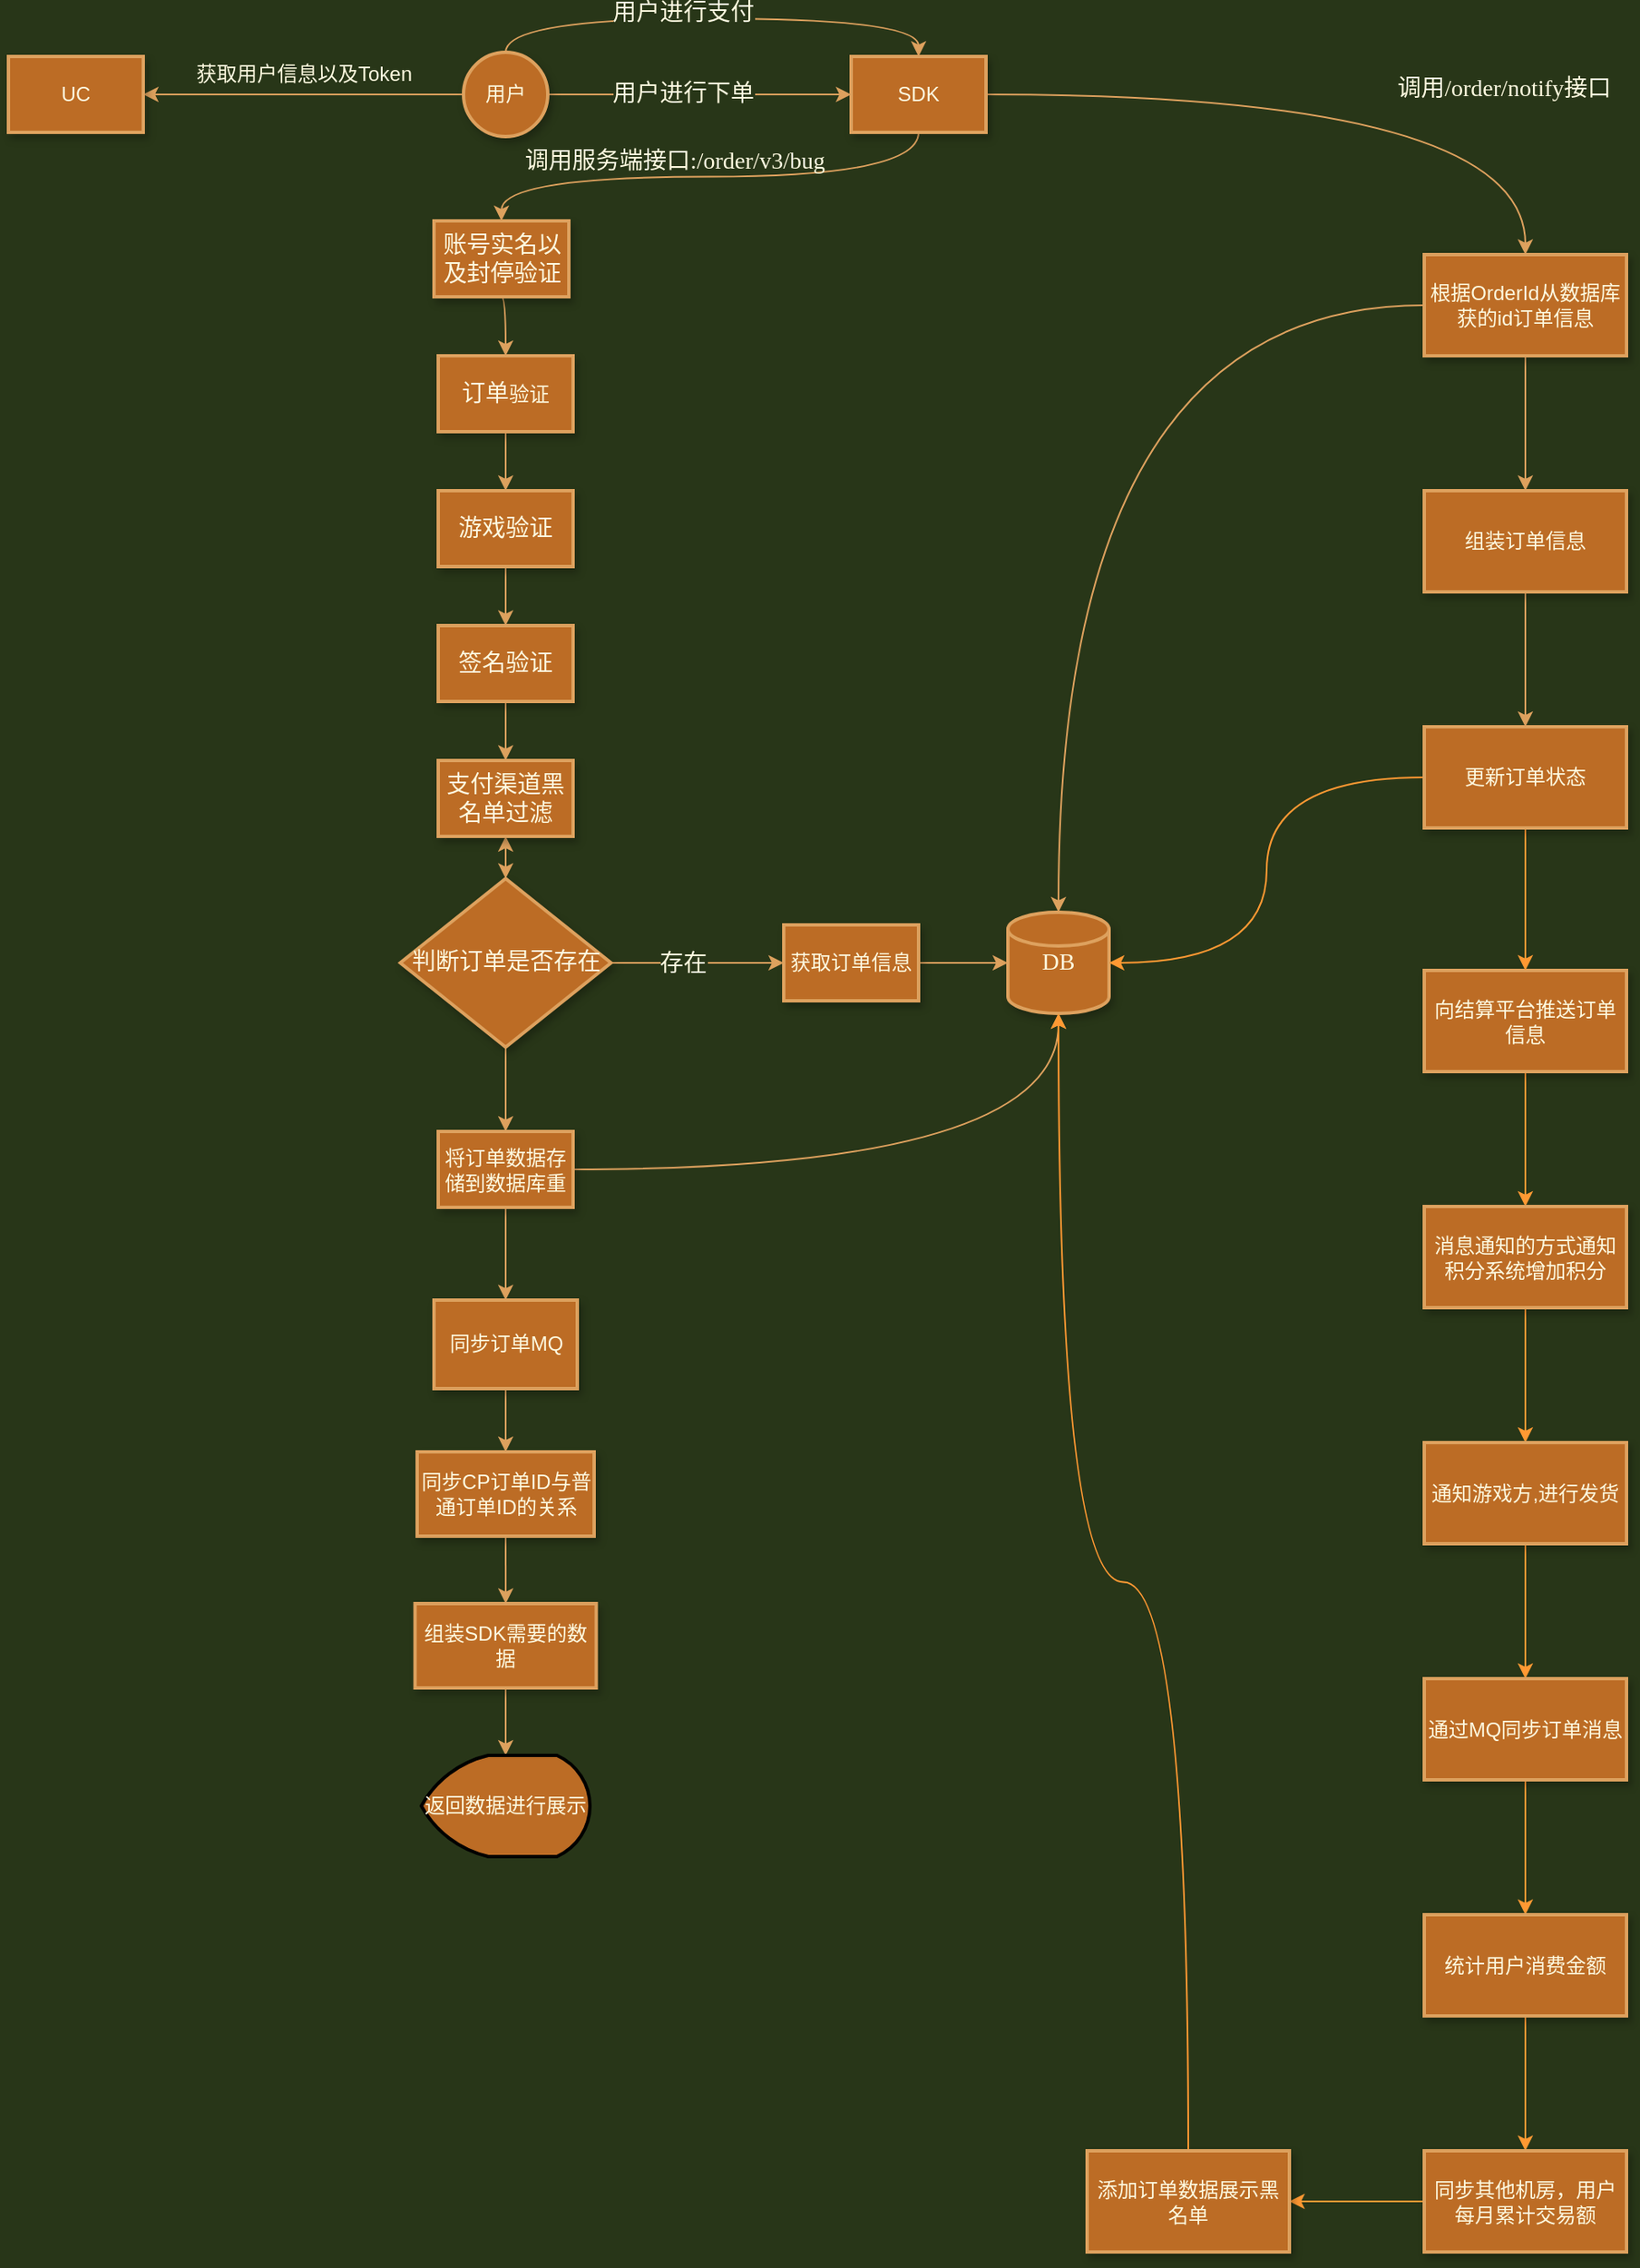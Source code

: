 <mxfile version="17.4.4" type="github">
  <diagram name="Page-1" id="c7558073-3199-34d8-9f00-42111426c3f3">
    <mxGraphModel dx="2246" dy="2002" grid="1" gridSize="10" guides="1" tooltips="1" connect="1" arrows="1" fold="1" page="1" pageScale="1" pageWidth="826" pageHeight="1169" background="#283618" math="0" shadow="0">
      <root>
        <mxCell id="0" />
        <mxCell id="1" parent="0" />
        <mxCell id="kMCAit-QFaL6pi6tvJZl-2" style="edgeStyle=orthogonalEdgeStyle;rounded=0;orthogonalLoop=1;jettySize=auto;html=1;curved=1;strokeColor=#DDA15E;fontColor=#FEFAE0;labelBackgroundColor=#283618;" edge="1" parent="1" source="Xh-UrtxgTZ_Xhu0wJ2Pf-98" target="kMCAit-QFaL6pi6tvJZl-1">
          <mxGeometry relative="1" as="geometry" />
        </mxCell>
        <mxCell id="kMCAit-QFaL6pi6tvJZl-7" style="edgeStyle=orthogonalEdgeStyle;rounded=0;orthogonalLoop=1;jettySize=auto;html=1;exitX=1;exitY=0.5;exitDx=0;exitDy=0;exitPerimeter=0;entryX=0;entryY=0.5;entryDx=0;entryDy=0;curved=1;strokeColor=#DDA15E;fontColor=#FEFAE0;labelBackgroundColor=#283618;" edge="1" parent="1" source="Xh-UrtxgTZ_Xhu0wJ2Pf-98" target="kMCAit-QFaL6pi6tvJZl-5">
          <mxGeometry relative="1" as="geometry" />
        </mxCell>
        <mxCell id="kMCAit-QFaL6pi6tvJZl-8" value="&lt;font face=&quot;Georgia&quot; style=&quot;font-size: 14px&quot;&gt;用户进行下单&lt;/font&gt;" style="edgeLabel;html=1;align=center;verticalAlign=middle;resizable=0;points=[];fontColor=#FEFAE0;labelBackgroundColor=#283618;rounded=0;" vertex="1" connectable="0" parent="kMCAit-QFaL6pi6tvJZl-7">
          <mxGeometry x="-0.356" relative="1" as="geometry">
            <mxPoint x="22" as="offset" />
          </mxGeometry>
        </mxCell>
        <mxCell id="kMCAit-QFaL6pi6tvJZl-59" style="edgeStyle=orthogonalEdgeStyle;rounded=0;orthogonalLoop=1;jettySize=auto;html=1;exitX=0.5;exitY=0;exitDx=0;exitDy=0;exitPerimeter=0;entryX=0.5;entryY=0;entryDx=0;entryDy=0;fontFamily=Georgia;fontSize=14;curved=1;strokeColor=#DDA15E;fontColor=#FEFAE0;labelBackgroundColor=#283618;" edge="1" parent="1" source="Xh-UrtxgTZ_Xhu0wJ2Pf-98" target="kMCAit-QFaL6pi6tvJZl-5">
          <mxGeometry relative="1" as="geometry" />
        </mxCell>
        <mxCell id="kMCAit-QFaL6pi6tvJZl-60" value="用户进行支付" style="edgeLabel;html=1;align=center;verticalAlign=middle;resizable=0;points=[];fontSize=14;fontFamily=Georgia;fontColor=#FEFAE0;labelBackgroundColor=#283618;rounded=0;" vertex="1" connectable="0" parent="kMCAit-QFaL6pi6tvJZl-59">
          <mxGeometry x="-0.235" y="3" relative="1" as="geometry">
            <mxPoint x="15" as="offset" />
          </mxGeometry>
        </mxCell>
        <mxCell id="Xh-UrtxgTZ_Xhu0wJ2Pf-98" value="用户" style="strokeWidth=2;html=1;shape=mxgraph.flowchart.start_2;whiteSpace=wrap;shadow=1;fillColor=#BC6C25;strokeColor=#DDA15E;fontColor=#FEFAE0;rounded=0;" parent="1" vertex="1">
          <mxGeometry x="90" y="10" width="50" height="50" as="geometry" />
        </mxCell>
        <mxCell id="kMCAit-QFaL6pi6tvJZl-1" value="UC" style="rounded=0;whiteSpace=wrap;html=1;absoluteArcSize=1;arcSize=14;strokeWidth=2;shadow=1;fillColor=#BC6C25;strokeColor=#DDA15E;fontColor=#FEFAE0;" vertex="1" parent="1">
          <mxGeometry x="-180" y="12.5" width="80" height="45" as="geometry" />
        </mxCell>
        <mxCell id="kMCAit-QFaL6pi6tvJZl-65" style="edgeStyle=orthogonalEdgeStyle;rounded=0;orthogonalLoop=1;jettySize=auto;html=1;exitX=0.5;exitY=1;exitDx=0;exitDy=0;entryX=0.5;entryY=0;entryDx=0;entryDy=0;fontFamily=Georgia;fontSize=14;curved=1;strokeColor=#DDA15E;fontColor=#FEFAE0;labelBackgroundColor=#283618;" edge="1" parent="1" source="kMCAit-QFaL6pi6tvJZl-5" target="kMCAit-QFaL6pi6tvJZl-12">
          <mxGeometry relative="1" as="geometry" />
        </mxCell>
        <mxCell id="kMCAit-QFaL6pi6tvJZl-66" style="edgeStyle=orthogonalEdgeStyle;rounded=0;orthogonalLoop=1;jettySize=auto;html=1;exitX=1;exitY=0.5;exitDx=0;exitDy=0;fontFamily=Georgia;fontSize=14;curved=1;strokeColor=#DDA15E;fontColor=#FEFAE0;labelBackgroundColor=#283618;" edge="1" parent="1" source="kMCAit-QFaL6pi6tvJZl-5" target="kMCAit-QFaL6pi6tvJZl-61">
          <mxGeometry relative="1" as="geometry" />
        </mxCell>
        <mxCell id="kMCAit-QFaL6pi6tvJZl-67" value="调用/order/notify接口" style="edgeLabel;html=1;align=center;verticalAlign=middle;resizable=0;points=[];fontSize=14;fontFamily=Georgia;fontColor=#FEFAE0;labelBackgroundColor=#283618;rounded=0;" vertex="1" connectable="0" parent="kMCAit-QFaL6pi6tvJZl-66">
          <mxGeometry x="0.476" y="3" relative="1" as="geometry">
            <mxPoint as="offset" />
          </mxGeometry>
        </mxCell>
        <mxCell id="kMCAit-QFaL6pi6tvJZl-5" value="SDK" style="rounded=0;whiteSpace=wrap;html=1;absoluteArcSize=1;arcSize=14;strokeWidth=2;shadow=1;fillColor=#BC6C25;strokeColor=#DDA15E;fontColor=#FEFAE0;" vertex="1" parent="1">
          <mxGeometry x="320" y="12.5" width="80" height="45" as="geometry" />
        </mxCell>
        <mxCell id="kMCAit-QFaL6pi6tvJZl-30" style="edgeStyle=orthogonalEdgeStyle;rounded=0;orthogonalLoop=1;jettySize=auto;html=1;exitX=0.5;exitY=1;exitDx=0;exitDy=0;entryX=0.5;entryY=0;entryDx=0;entryDy=0;fontFamily=Georgia;fontSize=14;curved=1;strokeColor=#DDA15E;fontColor=#FEFAE0;labelBackgroundColor=#283618;" edge="1" parent="1" source="kMCAit-QFaL6pi6tvJZl-14" target="kMCAit-QFaL6pi6tvJZl-17">
          <mxGeometry relative="1" as="geometry" />
        </mxCell>
        <mxCell id="kMCAit-QFaL6pi6tvJZl-14" value="&lt;font style=&quot;font-size: 14px&quot; face=&quot;Georgia&quot;&gt;订单&lt;/font&gt;验证" style="rounded=0;whiteSpace=wrap;html=1;absoluteArcSize=1;arcSize=14;strokeWidth=2;shadow=1;fillColor=#BC6C25;strokeColor=#DDA15E;fontColor=#FEFAE0;" vertex="1" parent="1">
          <mxGeometry x="75" y="190" width="80" height="45" as="geometry" />
        </mxCell>
        <mxCell id="kMCAit-QFaL6pi6tvJZl-31" style="edgeStyle=orthogonalEdgeStyle;rounded=0;orthogonalLoop=1;jettySize=auto;html=1;exitX=0.5;exitY=1;exitDx=0;exitDy=0;fontFamily=Georgia;fontSize=14;curved=1;strokeColor=#DDA15E;fontColor=#FEFAE0;labelBackgroundColor=#283618;" edge="1" parent="1" source="kMCAit-QFaL6pi6tvJZl-17" target="kMCAit-QFaL6pi6tvJZl-19">
          <mxGeometry relative="1" as="geometry" />
        </mxCell>
        <mxCell id="kMCAit-QFaL6pi6tvJZl-17" value="&lt;font face=&quot;Georgia&quot;&gt;&lt;span style=&quot;font-size: 14px&quot;&gt;游戏验证&lt;/span&gt;&lt;/font&gt;" style="rounded=0;whiteSpace=wrap;html=1;absoluteArcSize=1;arcSize=14;strokeWidth=2;shadow=1;fillColor=#BC6C25;strokeColor=#DDA15E;fontColor=#FEFAE0;" vertex="1" parent="1">
          <mxGeometry x="75" y="270" width="80" height="45" as="geometry" />
        </mxCell>
        <mxCell id="kMCAit-QFaL6pi6tvJZl-32" style="edgeStyle=orthogonalEdgeStyle;rounded=0;orthogonalLoop=1;jettySize=auto;html=1;exitX=0.5;exitY=1;exitDx=0;exitDy=0;entryX=0.5;entryY=0;entryDx=0;entryDy=0;fontFamily=Georgia;fontSize=14;curved=1;strokeColor=#DDA15E;fontColor=#FEFAE0;labelBackgroundColor=#283618;" edge="1" parent="1" source="kMCAit-QFaL6pi6tvJZl-19" target="kMCAit-QFaL6pi6tvJZl-21">
          <mxGeometry relative="1" as="geometry" />
        </mxCell>
        <mxCell id="kMCAit-QFaL6pi6tvJZl-19" value="&lt;font face=&quot;Georgia&quot;&gt;&lt;span style=&quot;font-size: 14px&quot;&gt;签名验证&lt;/span&gt;&lt;/font&gt;" style="rounded=0;whiteSpace=wrap;html=1;absoluteArcSize=1;arcSize=14;strokeWidth=2;shadow=1;fillColor=#BC6C25;strokeColor=#DDA15E;fontColor=#FEFAE0;" vertex="1" parent="1">
          <mxGeometry x="75" y="350" width="80" height="45" as="geometry" />
        </mxCell>
        <mxCell id="kMCAit-QFaL6pi6tvJZl-34" style="edgeStyle=orthogonalEdgeStyle;rounded=0;orthogonalLoop=1;jettySize=auto;html=1;exitX=1;exitY=0.5;exitDx=0;exitDy=0;exitPerimeter=0;fontFamily=Georgia;fontSize=14;curved=1;strokeColor=#DDA15E;fontColor=#FEFAE0;labelBackgroundColor=#283618;" edge="1" parent="1" source="kMCAit-QFaL6pi6tvJZl-23" target="kMCAit-QFaL6pi6tvJZl-38">
          <mxGeometry relative="1" as="geometry">
            <mxPoint x="300" y="550" as="targetPoint" />
          </mxGeometry>
        </mxCell>
        <mxCell id="kMCAit-QFaL6pi6tvJZl-35" value="存在" style="edgeLabel;html=1;align=center;verticalAlign=middle;resizable=0;points=[];fontSize=14;fontFamily=Georgia;fontColor=#FEFAE0;labelBackgroundColor=#283618;rounded=0;" vertex="1" connectable="0" parent="kMCAit-QFaL6pi6tvJZl-34">
          <mxGeometry x="-0.175" y="-1" relative="1" as="geometry">
            <mxPoint as="offset" />
          </mxGeometry>
        </mxCell>
        <mxCell id="kMCAit-QFaL6pi6tvJZl-37" value="" style="edgeStyle=orthogonalEdgeStyle;rounded=0;orthogonalLoop=1;jettySize=auto;html=1;fontFamily=Georgia;fontSize=14;curved=1;strokeColor=#DDA15E;fontColor=#FEFAE0;labelBackgroundColor=#283618;" edge="1" parent="1" source="kMCAit-QFaL6pi6tvJZl-23" target="kMCAit-QFaL6pi6tvJZl-21">
          <mxGeometry relative="1" as="geometry" />
        </mxCell>
        <mxCell id="kMCAit-QFaL6pi6tvJZl-44" style="edgeStyle=orthogonalEdgeStyle;rounded=0;orthogonalLoop=1;jettySize=auto;html=1;exitX=0.5;exitY=1;exitDx=0;exitDy=0;exitPerimeter=0;fontFamily=Georgia;fontSize=14;curved=1;strokeColor=#DDA15E;fontColor=#FEFAE0;labelBackgroundColor=#283618;" edge="1" parent="1" source="kMCAit-QFaL6pi6tvJZl-23" target="kMCAit-QFaL6pi6tvJZl-43">
          <mxGeometry relative="1" as="geometry" />
        </mxCell>
        <mxCell id="kMCAit-QFaL6pi6tvJZl-23" value="判断订单是否存在" style="strokeWidth=2;html=1;shape=mxgraph.flowchart.decision;whiteSpace=wrap;shadow=1;fontFamily=Georgia;fontSize=14;fillColor=#BC6C25;strokeColor=#DDA15E;fontColor=#FEFAE0;rounded=0;" vertex="1" parent="1">
          <mxGeometry x="52.5" y="500" width="125" height="100" as="geometry" />
        </mxCell>
        <mxCell id="kMCAit-QFaL6pi6tvJZl-29" style="edgeStyle=orthogonalEdgeStyle;rounded=0;orthogonalLoop=1;jettySize=auto;html=1;exitX=0.5;exitY=1;exitDx=0;exitDy=0;fontFamily=Georgia;fontSize=14;entryX=0.5;entryY=0;entryDx=0;entryDy=0;curved=1;strokeColor=#DDA15E;fontColor=#FEFAE0;labelBackgroundColor=#283618;" edge="1" parent="1" source="kMCAit-QFaL6pi6tvJZl-12" target="kMCAit-QFaL6pi6tvJZl-14">
          <mxGeometry relative="1" as="geometry" />
        </mxCell>
        <mxCell id="kMCAit-QFaL6pi6tvJZl-12" value="&lt;font face=&quot;Georgia&quot; style=&quot;font-size: 14px&quot;&gt;账号实名以及封停验证&lt;/font&gt;" style="rounded=0;whiteSpace=wrap;html=1;absoluteArcSize=1;arcSize=14;strokeWidth=2;shadow=1;fillColor=#BC6C25;strokeColor=#DDA15E;fontColor=#FEFAE0;" vertex="1" parent="1">
          <mxGeometry x="72.5" y="110" width="80" height="45" as="geometry" />
        </mxCell>
        <mxCell id="kMCAit-QFaL6pi6tvJZl-33" style="edgeStyle=orthogonalEdgeStyle;rounded=0;orthogonalLoop=1;jettySize=auto;html=1;exitX=0.5;exitY=1;exitDx=0;exitDy=0;entryX=0.5;entryY=0;entryDx=0;entryDy=0;entryPerimeter=0;fontFamily=Georgia;fontSize=14;curved=1;strokeColor=#DDA15E;fontColor=#FEFAE0;labelBackgroundColor=#283618;" edge="1" parent="1" source="kMCAit-QFaL6pi6tvJZl-21" target="kMCAit-QFaL6pi6tvJZl-23">
          <mxGeometry relative="1" as="geometry" />
        </mxCell>
        <mxCell id="kMCAit-QFaL6pi6tvJZl-21" value="&lt;font face=&quot;Georgia&quot;&gt;&lt;span style=&quot;font-size: 14px&quot;&gt;支付渠道黑名单过滤&lt;/span&gt;&lt;/font&gt;" style="rounded=0;whiteSpace=wrap;html=1;absoluteArcSize=1;arcSize=14;strokeWidth=2;shadow=1;fillColor=#BC6C25;strokeColor=#DDA15E;fontColor=#FEFAE0;" vertex="1" parent="1">
          <mxGeometry x="75" y="430" width="80" height="45" as="geometry" />
        </mxCell>
        <mxCell id="kMCAit-QFaL6pi6tvJZl-40" style="edgeStyle=orthogonalEdgeStyle;rounded=0;orthogonalLoop=1;jettySize=auto;html=1;exitX=1;exitY=0.5;exitDx=0;exitDy=0;entryX=0;entryY=0.5;entryDx=0;entryDy=0;entryPerimeter=0;fontFamily=Georgia;fontSize=14;curved=1;strokeColor=#DDA15E;fontColor=#FEFAE0;labelBackgroundColor=#283618;" edge="1" parent="1" source="kMCAit-QFaL6pi6tvJZl-38" target="kMCAit-QFaL6pi6tvJZl-39">
          <mxGeometry relative="1" as="geometry" />
        </mxCell>
        <mxCell id="kMCAit-QFaL6pi6tvJZl-38" value="获取订单信息" style="rounded=0;whiteSpace=wrap;html=1;absoluteArcSize=1;arcSize=14;strokeWidth=2;shadow=1;fillColor=#BC6C25;strokeColor=#DDA15E;fontColor=#FEFAE0;" vertex="1" parent="1">
          <mxGeometry x="280" y="527.5" width="80" height="45" as="geometry" />
        </mxCell>
        <mxCell id="kMCAit-QFaL6pi6tvJZl-39" value="DB" style="strokeWidth=2;html=1;shape=mxgraph.flowchart.database;whiteSpace=wrap;shadow=1;fontFamily=Georgia;fontSize=14;fillColor=#BC6C25;strokeColor=#DDA15E;fontColor=#FEFAE0;rounded=0;" vertex="1" parent="1">
          <mxGeometry x="413" y="520" width="60" height="60" as="geometry" />
        </mxCell>
        <mxCell id="kMCAit-QFaL6pi6tvJZl-45" style="edgeStyle=orthogonalEdgeStyle;rounded=0;orthogonalLoop=1;jettySize=auto;html=1;exitX=1;exitY=0.5;exitDx=0;exitDy=0;entryX=0.5;entryY=1;entryDx=0;entryDy=0;entryPerimeter=0;fontFamily=Georgia;fontSize=14;curved=1;strokeColor=#DDA15E;fontColor=#FEFAE0;labelBackgroundColor=#283618;" edge="1" parent="1" source="kMCAit-QFaL6pi6tvJZl-43" target="kMCAit-QFaL6pi6tvJZl-39">
          <mxGeometry relative="1" as="geometry" />
        </mxCell>
        <mxCell id="kMCAit-QFaL6pi6tvJZl-48" value="" style="edgeStyle=orthogonalEdgeStyle;rounded=0;orthogonalLoop=1;jettySize=auto;html=1;fontFamily=Georgia;fontSize=14;curved=1;strokeColor=#DDA15E;fontColor=#FEFAE0;labelBackgroundColor=#283618;" edge="1" parent="1" source="kMCAit-QFaL6pi6tvJZl-43" target="kMCAit-QFaL6pi6tvJZl-47">
          <mxGeometry relative="1" as="geometry" />
        </mxCell>
        <mxCell id="kMCAit-QFaL6pi6tvJZl-43" value="将订单数据存储到数据库重" style="rounded=0;whiteSpace=wrap;html=1;absoluteArcSize=1;arcSize=14;strokeWidth=2;shadow=1;fillColor=#BC6C25;strokeColor=#DDA15E;fontColor=#FEFAE0;" vertex="1" parent="1">
          <mxGeometry x="75" y="650" width="80" height="45" as="geometry" />
        </mxCell>
        <mxCell id="kMCAit-QFaL6pi6tvJZl-51" value="" style="edgeStyle=orthogonalEdgeStyle;rounded=0;orthogonalLoop=1;jettySize=auto;html=1;fontFamily=Georgia;fontSize=14;curved=1;strokeColor=#DDA15E;fontColor=#FEFAE0;labelBackgroundColor=#283618;" edge="1" parent="1" source="kMCAit-QFaL6pi6tvJZl-47" target="kMCAit-QFaL6pi6tvJZl-50">
          <mxGeometry relative="1" as="geometry" />
        </mxCell>
        <mxCell id="kMCAit-QFaL6pi6tvJZl-47" value="同步订单MQ" style="whiteSpace=wrap;html=1;rounded=0;arcSize=14;strokeWidth=2;shadow=1;fillColor=#BC6C25;strokeColor=#DDA15E;fontColor=#FEFAE0;" vertex="1" parent="1">
          <mxGeometry x="72.5" y="750" width="85" height="52.5" as="geometry" />
        </mxCell>
        <mxCell id="kMCAit-QFaL6pi6tvJZl-53" value="" style="edgeStyle=orthogonalEdgeStyle;rounded=0;orthogonalLoop=1;jettySize=auto;html=1;fontFamily=Georgia;fontSize=14;curved=1;strokeColor=#DDA15E;fontColor=#FEFAE0;labelBackgroundColor=#283618;" edge="1" parent="1" source="kMCAit-QFaL6pi6tvJZl-50" target="kMCAit-QFaL6pi6tvJZl-52">
          <mxGeometry relative="1" as="geometry" />
        </mxCell>
        <mxCell id="kMCAit-QFaL6pi6tvJZl-50" value="同步CP订单ID与普通订单ID的关系" style="whiteSpace=wrap;html=1;rounded=0;arcSize=14;strokeWidth=2;shadow=1;fillColor=#BC6C25;strokeColor=#DDA15E;fontColor=#FEFAE0;" vertex="1" parent="1">
          <mxGeometry x="62.5" y="840" width="105" height="50" as="geometry" />
        </mxCell>
        <mxCell id="kMCAit-QFaL6pi6tvJZl-75" style="edgeStyle=orthogonalEdgeStyle;curved=0;rounded=0;sketch=0;orthogonalLoop=1;jettySize=auto;html=1;exitX=0.5;exitY=1;exitDx=0;exitDy=0;entryX=0.5;entryY=0;entryDx=0;entryDy=0;entryPerimeter=0;fontColor=#FEFAE0;strokeColor=#DDA15E;fillColor=#BC6C25;" edge="1" parent="1" source="kMCAit-QFaL6pi6tvJZl-52" target="kMCAit-QFaL6pi6tvJZl-74">
          <mxGeometry relative="1" as="geometry" />
        </mxCell>
        <mxCell id="kMCAit-QFaL6pi6tvJZl-52" value="组装SDK需要的数据" style="whiteSpace=wrap;html=1;rounded=0;arcSize=14;strokeWidth=2;shadow=1;fillColor=#BC6C25;strokeColor=#DDA15E;fontColor=#FEFAE0;" vertex="1" parent="1">
          <mxGeometry x="61.25" y="930" width="107.5" height="50" as="geometry" />
        </mxCell>
        <mxCell id="kMCAit-QFaL6pi6tvJZl-11" value="&lt;font style=&quot;font-size: 14px&quot; face=&quot;Georgia&quot;&gt;调用服务端接口:/order/v3/bug&lt;/font&gt;" style="text;html=1;align=center;verticalAlign=middle;resizable=0;points=[];autosize=1;strokeColor=none;fillColor=none;fontColor=#FEFAE0;rounded=0;" vertex="1" parent="1">
          <mxGeometry x="110" y="65" width="210" height="20" as="geometry" />
        </mxCell>
        <mxCell id="kMCAit-QFaL6pi6tvJZl-68" style="edgeStyle=orthogonalEdgeStyle;rounded=0;orthogonalLoop=1;jettySize=auto;html=1;exitX=0;exitY=0.5;exitDx=0;exitDy=0;entryX=0.5;entryY=0;entryDx=0;entryDy=0;entryPerimeter=0;fontFamily=Georgia;fontSize=14;curved=1;strokeColor=#DDA15E;fontColor=#FEFAE0;labelBackgroundColor=#283618;" edge="1" parent="1" source="kMCAit-QFaL6pi6tvJZl-61" target="kMCAit-QFaL6pi6tvJZl-39">
          <mxGeometry relative="1" as="geometry" />
        </mxCell>
        <mxCell id="kMCAit-QFaL6pi6tvJZl-71" value="" style="edgeStyle=orthogonalEdgeStyle;rounded=0;orthogonalLoop=1;jettySize=auto;html=1;fontFamily=Georgia;fontSize=14;curved=1;strokeColor=#DDA15E;fontColor=#FEFAE0;labelBackgroundColor=#283618;" edge="1" parent="1" source="kMCAit-QFaL6pi6tvJZl-61" target="kMCAit-QFaL6pi6tvJZl-70">
          <mxGeometry relative="1" as="geometry" />
        </mxCell>
        <mxCell id="kMCAit-QFaL6pi6tvJZl-61" value="根据OrderId从数据库获的id订单信息" style="rounded=0;whiteSpace=wrap;html=1;arcSize=14;strokeWidth=2;shadow=1;fillColor=#BC6C25;strokeColor=#DDA15E;fontColor=#FEFAE0;" vertex="1" parent="1">
          <mxGeometry x="660" y="130" width="120" height="60" as="geometry" />
        </mxCell>
        <mxCell id="kMCAit-QFaL6pi6tvJZl-78" value="" style="edgeStyle=orthogonalEdgeStyle;curved=0;sketch=0;orthogonalLoop=1;jettySize=auto;html=1;fontColor=#FEFAE0;strokeColor=#DDA15E;fillColor=#BC6C25;" edge="1" parent="1" source="kMCAit-QFaL6pi6tvJZl-70" target="kMCAit-QFaL6pi6tvJZl-77">
          <mxGeometry relative="1" as="geometry" />
        </mxCell>
        <mxCell id="kMCAit-QFaL6pi6tvJZl-70" value="组装订单信息" style="whiteSpace=wrap;html=1;rounded=0;arcSize=14;strokeWidth=2;shadow=1;fillColor=#BC6C25;strokeColor=#DDA15E;fontColor=#FEFAE0;" vertex="1" parent="1">
          <mxGeometry x="660" y="270" width="120" height="60" as="geometry" />
        </mxCell>
        <mxCell id="kMCAit-QFaL6pi6tvJZl-82" value="" style="edgeStyle=orthogonalEdgeStyle;curved=1;sketch=0;orthogonalLoop=1;jettySize=auto;html=1;fontColor=#FEFAE0;strokeColor=#FF9933;fillColor=#BC6C25;" edge="1" parent="1" source="kMCAit-QFaL6pi6tvJZl-72" target="kMCAit-QFaL6pi6tvJZl-81">
          <mxGeometry relative="1" as="geometry" />
        </mxCell>
        <mxCell id="kMCAit-QFaL6pi6tvJZl-72" value="向结算平台推送订单信息" style="whiteSpace=wrap;html=1;rounded=0;arcSize=14;strokeWidth=2;shadow=1;fillColor=#BC6C25;strokeColor=#DDA15E;fontColor=#FEFAE0;" vertex="1" parent="1">
          <mxGeometry x="660" y="554.5" width="120" height="60" as="geometry" />
        </mxCell>
        <mxCell id="kMCAit-QFaL6pi6tvJZl-74" value="返回数据进行展示" style="strokeWidth=2;html=1;shape=mxgraph.flowchart.display;whiteSpace=wrap;rounded=0;sketch=0;fontColor=#FEFAE0;fillColor=#BC6C25;" vertex="1" parent="1">
          <mxGeometry x="65" y="1020" width="100" height="60" as="geometry" />
        </mxCell>
        <mxCell id="kMCAit-QFaL6pi6tvJZl-76" value="获取用户信息以及Token" style="text;html=1;align=center;verticalAlign=middle;resizable=0;points=[];autosize=1;strokeColor=none;fillColor=none;fontColor=#FEFAE0;rounded=0;" vertex="1" parent="1">
          <mxGeometry x="-75" y="12.5" width="140" height="20" as="geometry" />
        </mxCell>
        <mxCell id="kMCAit-QFaL6pi6tvJZl-79" style="edgeStyle=orthogonalEdgeStyle;curved=1;sketch=0;orthogonalLoop=1;jettySize=auto;html=1;exitX=0;exitY=0.5;exitDx=0;exitDy=0;entryX=1;entryY=0.5;entryDx=0;entryDy=0;entryPerimeter=0;fontColor=#FEFAE0;strokeColor=#FF9933;fillColor=#BC6C25;" edge="1" parent="1" source="kMCAit-QFaL6pi6tvJZl-77" target="kMCAit-QFaL6pi6tvJZl-39">
          <mxGeometry relative="1" as="geometry" />
        </mxCell>
        <mxCell id="kMCAit-QFaL6pi6tvJZl-80" style="edgeStyle=orthogonalEdgeStyle;curved=1;sketch=0;orthogonalLoop=1;jettySize=auto;html=1;exitX=0.5;exitY=1;exitDx=0;exitDy=0;fontColor=#FEFAE0;strokeColor=#FF9933;fillColor=#BC6C25;" edge="1" parent="1" source="kMCAit-QFaL6pi6tvJZl-77" target="kMCAit-QFaL6pi6tvJZl-72">
          <mxGeometry relative="1" as="geometry" />
        </mxCell>
        <mxCell id="kMCAit-QFaL6pi6tvJZl-77" value="更新订单状态" style="whiteSpace=wrap;html=1;fillColor=#BC6C25;strokeColor=#DDA15E;fontColor=#FEFAE0;rounded=0;arcSize=14;strokeWidth=2;shadow=1;" vertex="1" parent="1">
          <mxGeometry x="660" y="410" width="120" height="60" as="geometry" />
        </mxCell>
        <mxCell id="kMCAit-QFaL6pi6tvJZl-84" value="" style="edgeStyle=orthogonalEdgeStyle;curved=1;sketch=0;orthogonalLoop=1;jettySize=auto;html=1;fontColor=#FEFAE0;strokeColor=#FF9933;fillColor=#BC6C25;" edge="1" parent="1" source="kMCAit-QFaL6pi6tvJZl-81" target="kMCAit-QFaL6pi6tvJZl-83">
          <mxGeometry relative="1" as="geometry" />
        </mxCell>
        <mxCell id="kMCAit-QFaL6pi6tvJZl-81" value="消息通知的方式通知积分系统增加积分" style="whiteSpace=wrap;html=1;fillColor=#BC6C25;strokeColor=#DDA15E;fontColor=#FEFAE0;rounded=0;arcSize=14;strokeWidth=2;shadow=1;" vertex="1" parent="1">
          <mxGeometry x="660" y="694.5" width="120" height="60" as="geometry" />
        </mxCell>
        <mxCell id="kMCAit-QFaL6pi6tvJZl-86" value="" style="edgeStyle=orthogonalEdgeStyle;curved=1;sketch=0;orthogonalLoop=1;jettySize=auto;html=1;fontColor=#FEFAE0;strokeColor=#FF9933;fillColor=#BC6C25;" edge="1" parent="1" source="kMCAit-QFaL6pi6tvJZl-83" target="kMCAit-QFaL6pi6tvJZl-85">
          <mxGeometry relative="1" as="geometry" />
        </mxCell>
        <mxCell id="kMCAit-QFaL6pi6tvJZl-83" value="通知游戏方,进行发货" style="whiteSpace=wrap;html=1;fillColor=#BC6C25;strokeColor=#DDA15E;fontColor=#FEFAE0;rounded=0;arcSize=14;strokeWidth=2;shadow=1;" vertex="1" parent="1">
          <mxGeometry x="660" y="834.5" width="120" height="60" as="geometry" />
        </mxCell>
        <mxCell id="kMCAit-QFaL6pi6tvJZl-88" value="" style="edgeStyle=orthogonalEdgeStyle;curved=1;sketch=0;orthogonalLoop=1;jettySize=auto;html=1;fontColor=#FEFAE0;strokeColor=#FF9933;fillColor=#BC6C25;" edge="1" parent="1" source="kMCAit-QFaL6pi6tvJZl-85" target="kMCAit-QFaL6pi6tvJZl-87">
          <mxGeometry relative="1" as="geometry" />
        </mxCell>
        <mxCell id="kMCAit-QFaL6pi6tvJZl-85" value="通过MQ同步订单消息" style="whiteSpace=wrap;html=1;fillColor=#BC6C25;strokeColor=#DDA15E;fontColor=#FEFAE0;rounded=0;arcSize=14;strokeWidth=2;shadow=1;" vertex="1" parent="1">
          <mxGeometry x="660" y="974.5" width="120" height="60" as="geometry" />
        </mxCell>
        <mxCell id="kMCAit-QFaL6pi6tvJZl-90" value="" style="edgeStyle=orthogonalEdgeStyle;curved=1;sketch=0;orthogonalLoop=1;jettySize=auto;html=1;fontColor=#FEFAE0;strokeColor=#FF9933;fillColor=#BC6C25;" edge="1" parent="1" source="kMCAit-QFaL6pi6tvJZl-87" target="kMCAit-QFaL6pi6tvJZl-89">
          <mxGeometry relative="1" as="geometry" />
        </mxCell>
        <mxCell id="kMCAit-QFaL6pi6tvJZl-87" value="统计用户消费金额" style="whiteSpace=wrap;html=1;fillColor=#BC6C25;strokeColor=#DDA15E;fontColor=#FEFAE0;rounded=0;arcSize=14;strokeWidth=2;shadow=1;" vertex="1" parent="1">
          <mxGeometry x="660" y="1114.5" width="120" height="60" as="geometry" />
        </mxCell>
        <mxCell id="kMCAit-QFaL6pi6tvJZl-92" value="" style="edgeStyle=orthogonalEdgeStyle;curved=1;sketch=0;orthogonalLoop=1;jettySize=auto;html=1;fontColor=#FEFAE0;strokeColor=#FF9933;fillColor=#BC6C25;" edge="1" parent="1" source="kMCAit-QFaL6pi6tvJZl-89" target="kMCAit-QFaL6pi6tvJZl-91">
          <mxGeometry relative="1" as="geometry" />
        </mxCell>
        <mxCell id="kMCAit-QFaL6pi6tvJZl-89" value="同步其他机房，用户每月累计交易额" style="whiteSpace=wrap;html=1;fillColor=#BC6C25;strokeColor=#DDA15E;fontColor=#FEFAE0;rounded=0;arcSize=14;strokeWidth=2;shadow=1;" vertex="1" parent="1">
          <mxGeometry x="660" y="1254.5" width="120" height="60" as="geometry" />
        </mxCell>
        <mxCell id="kMCAit-QFaL6pi6tvJZl-93" style="edgeStyle=orthogonalEdgeStyle;curved=1;sketch=0;orthogonalLoop=1;jettySize=auto;html=1;exitX=0.5;exitY=0;exitDx=0;exitDy=0;fontColor=#FEFAE0;strokeColor=#FF9933;fillColor=#BC6C25;" edge="1" parent="1" source="kMCAit-QFaL6pi6tvJZl-91" target="kMCAit-QFaL6pi6tvJZl-39">
          <mxGeometry relative="1" as="geometry" />
        </mxCell>
        <mxCell id="kMCAit-QFaL6pi6tvJZl-91" value="添加订单数据展示黑名单" style="whiteSpace=wrap;html=1;fillColor=#BC6C25;strokeColor=#DDA15E;fontColor=#FEFAE0;rounded=0;arcSize=14;strokeWidth=2;shadow=1;" vertex="1" parent="1">
          <mxGeometry x="460" y="1254.5" width="120" height="60" as="geometry" />
        </mxCell>
      </root>
    </mxGraphModel>
  </diagram>
</mxfile>

